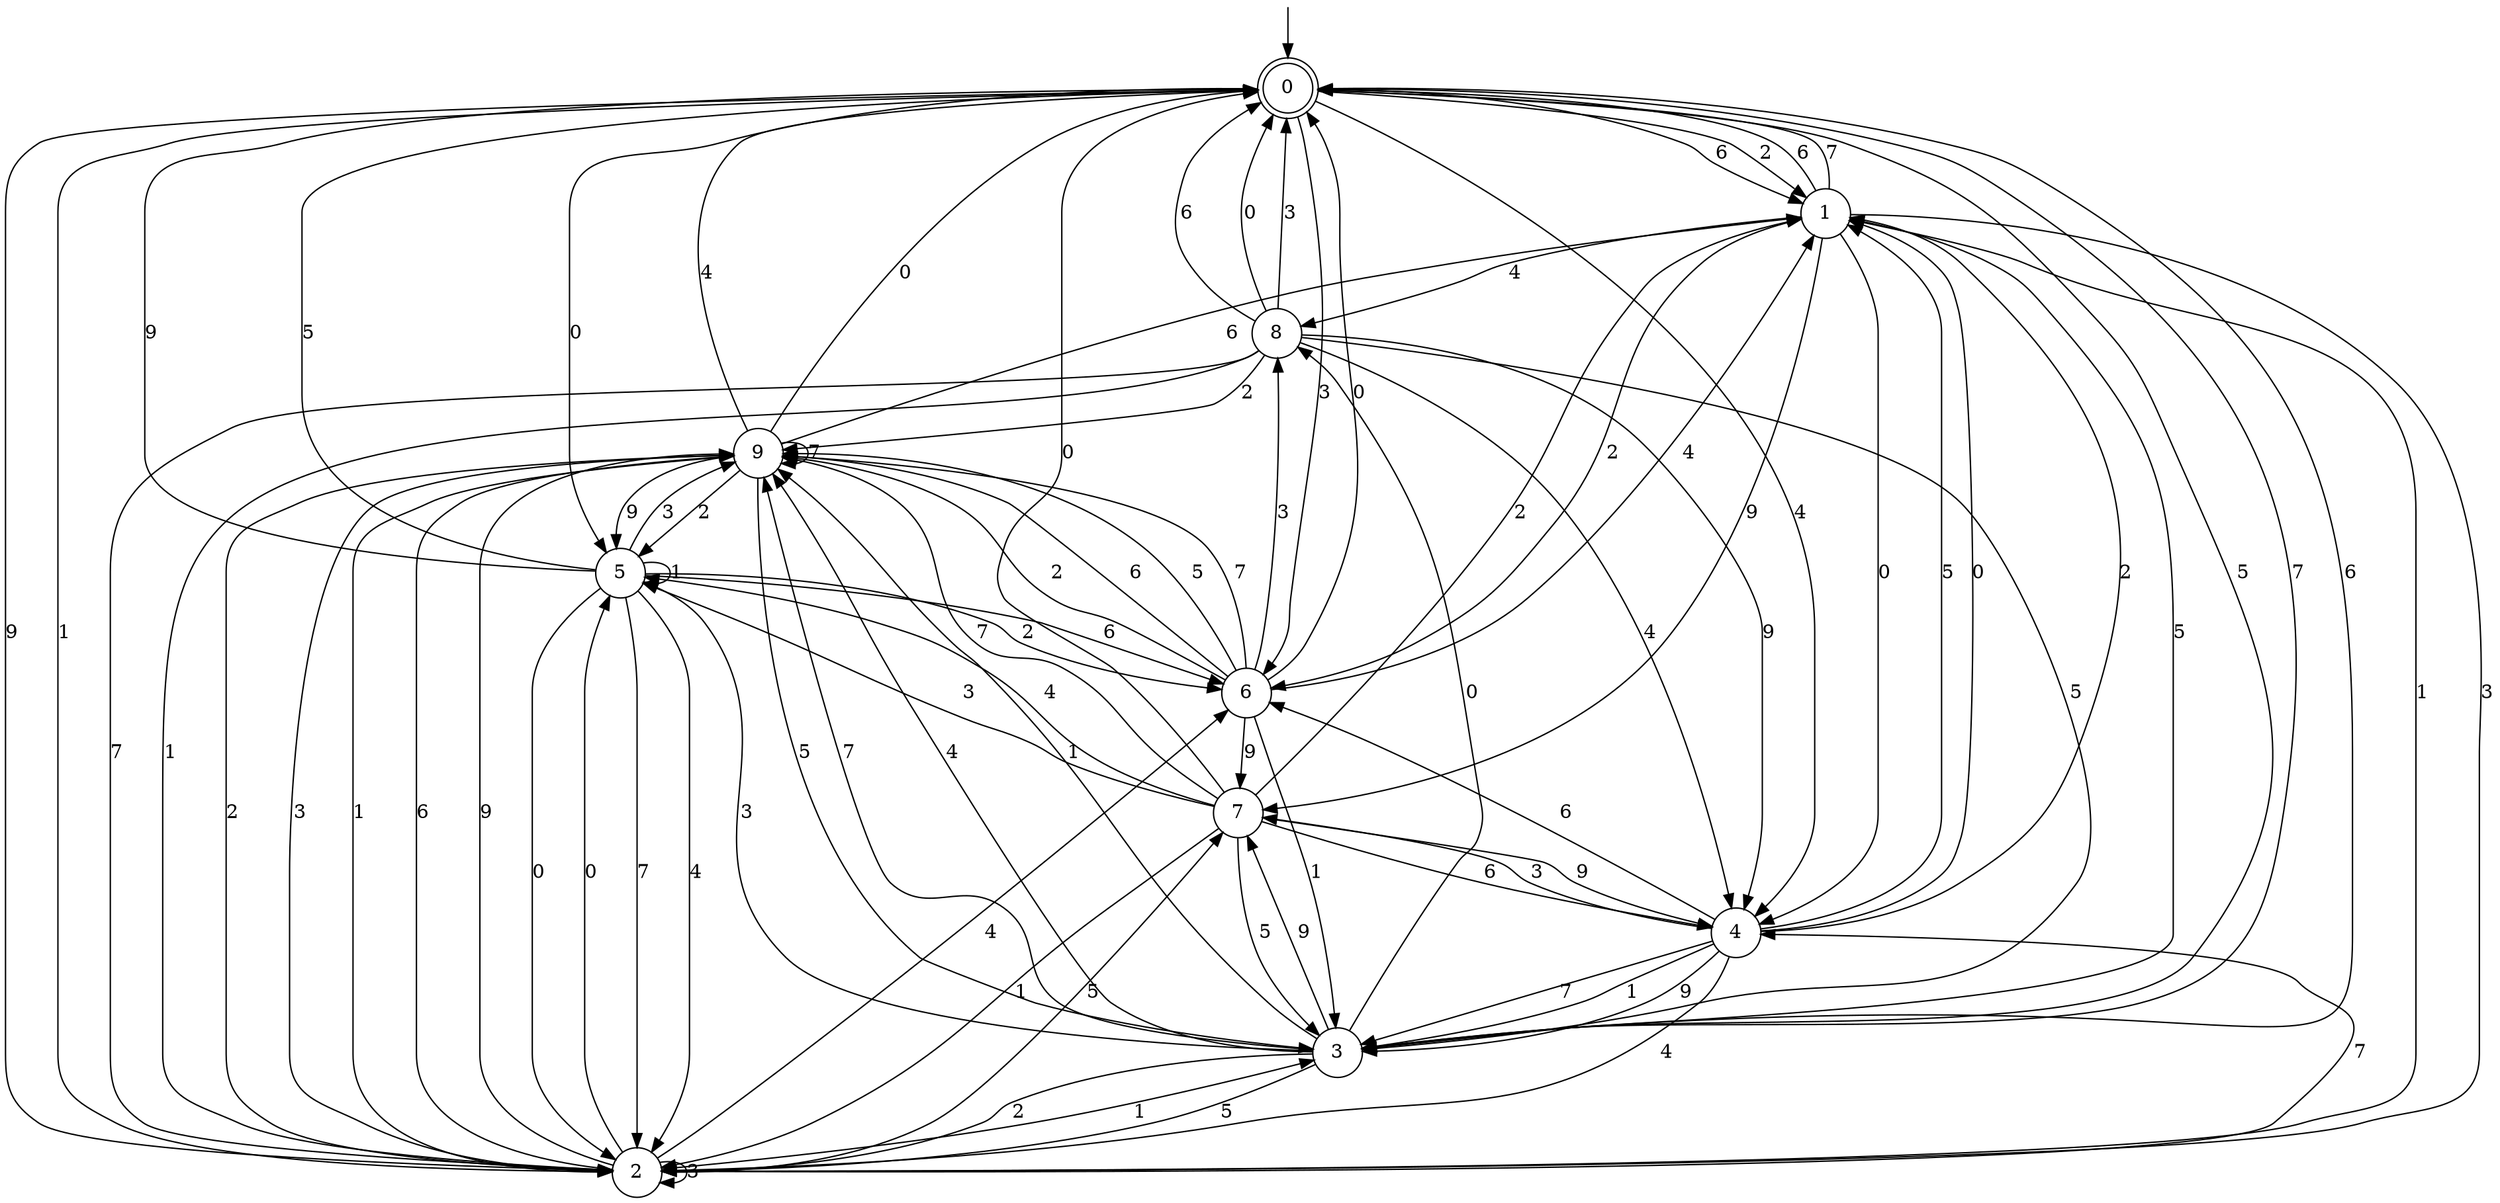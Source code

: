 digraph g {

	s0 [shape="doublecircle" label="0"];
	s1 [shape="circle" label="1"];
	s2 [shape="circle" label="2"];
	s3 [shape="circle" label="3"];
	s4 [shape="circle" label="4"];
	s5 [shape="circle" label="5"];
	s6 [shape="circle" label="6"];
	s7 [shape="circle" label="7"];
	s8 [shape="circle" label="8"];
	s9 [shape="circle" label="9"];
	s0 -> s1 [label="6"];
	s0 -> s2 [label="9"];
	s0 -> s3 [label="5"];
	s0 -> s3 [label="7"];
	s0 -> s4 [label="4"];
	s0 -> s2 [label="1"];
	s0 -> s5 [label="0"];
	s0 -> s6 [label="3"];
	s0 -> s1 [label="2"];
	s1 -> s0 [label="6"];
	s1 -> s7 [label="9"];
	s1 -> s3 [label="5"];
	s1 -> s0 [label="7"];
	s1 -> s8 [label="4"];
	s1 -> s2 [label="1"];
	s1 -> s4 [label="0"];
	s1 -> s2 [label="3"];
	s1 -> s6 [label="2"];
	s2 -> s9 [label="6"];
	s2 -> s9 [label="9"];
	s2 -> s7 [label="5"];
	s2 -> s4 [label="7"];
	s2 -> s6 [label="4"];
	s2 -> s3 [label="1"];
	s2 -> s5 [label="0"];
	s2 -> s2 [label="3"];
	s2 -> s9 [label="2"];
	s3 -> s0 [label="6"];
	s3 -> s7 [label="9"];
	s3 -> s2 [label="5"];
	s3 -> s9 [label="7"];
	s3 -> s9 [label="4"];
	s3 -> s9 [label="1"];
	s3 -> s8 [label="0"];
	s3 -> s5 [label="3"];
	s3 -> s2 [label="2"];
	s4 -> s6 [label="6"];
	s4 -> s3 [label="9"];
	s4 -> s1 [label="5"];
	s4 -> s3 [label="7"];
	s4 -> s2 [label="4"];
	s4 -> s3 [label="1"];
	s4 -> s1 [label="0"];
	s4 -> s7 [label="3"];
	s4 -> s1 [label="2"];
	s5 -> s6 [label="6"];
	s5 -> s0 [label="9"];
	s5 -> s0 [label="5"];
	s5 -> s2 [label="7"];
	s5 -> s2 [label="4"];
	s5 -> s5 [label="1"];
	s5 -> s2 [label="0"];
	s5 -> s9 [label="3"];
	s5 -> s6 [label="2"];
	s6 -> s9 [label="6"];
	s6 -> s7 [label="9"];
	s6 -> s9 [label="5"];
	s6 -> s9 [label="7"];
	s6 -> s1 [label="4"];
	s6 -> s3 [label="1"];
	s6 -> s0 [label="0"];
	s6 -> s8 [label="3"];
	s6 -> s9 [label="2"];
	s7 -> s4 [label="6"];
	s7 -> s4 [label="9"];
	s7 -> s3 [label="5"];
	s7 -> s9 [label="7"];
	s7 -> s5 [label="4"];
	s7 -> s2 [label="1"];
	s7 -> s0 [label="0"];
	s7 -> s5 [label="3"];
	s7 -> s1 [label="2"];
	s8 -> s0 [label="6"];
	s8 -> s4 [label="9"];
	s8 -> s3 [label="5"];
	s8 -> s2 [label="7"];
	s8 -> s4 [label="4"];
	s8 -> s2 [label="1"];
	s8 -> s0 [label="0"];
	s8 -> s0 [label="3"];
	s8 -> s9 [label="2"];
	s9 -> s1 [label="6"];
	s9 -> s5 [label="9"];
	s9 -> s3 [label="5"];
	s9 -> s9 [label="7"];
	s9 -> s0 [label="4"];
	s9 -> s2 [label="1"];
	s9 -> s0 [label="0"];
	s9 -> s2 [label="3"];
	s9 -> s5 [label="2"];

__start0 [label="" shape="none" width="0" height="0"];
__start0 -> s0;

}
